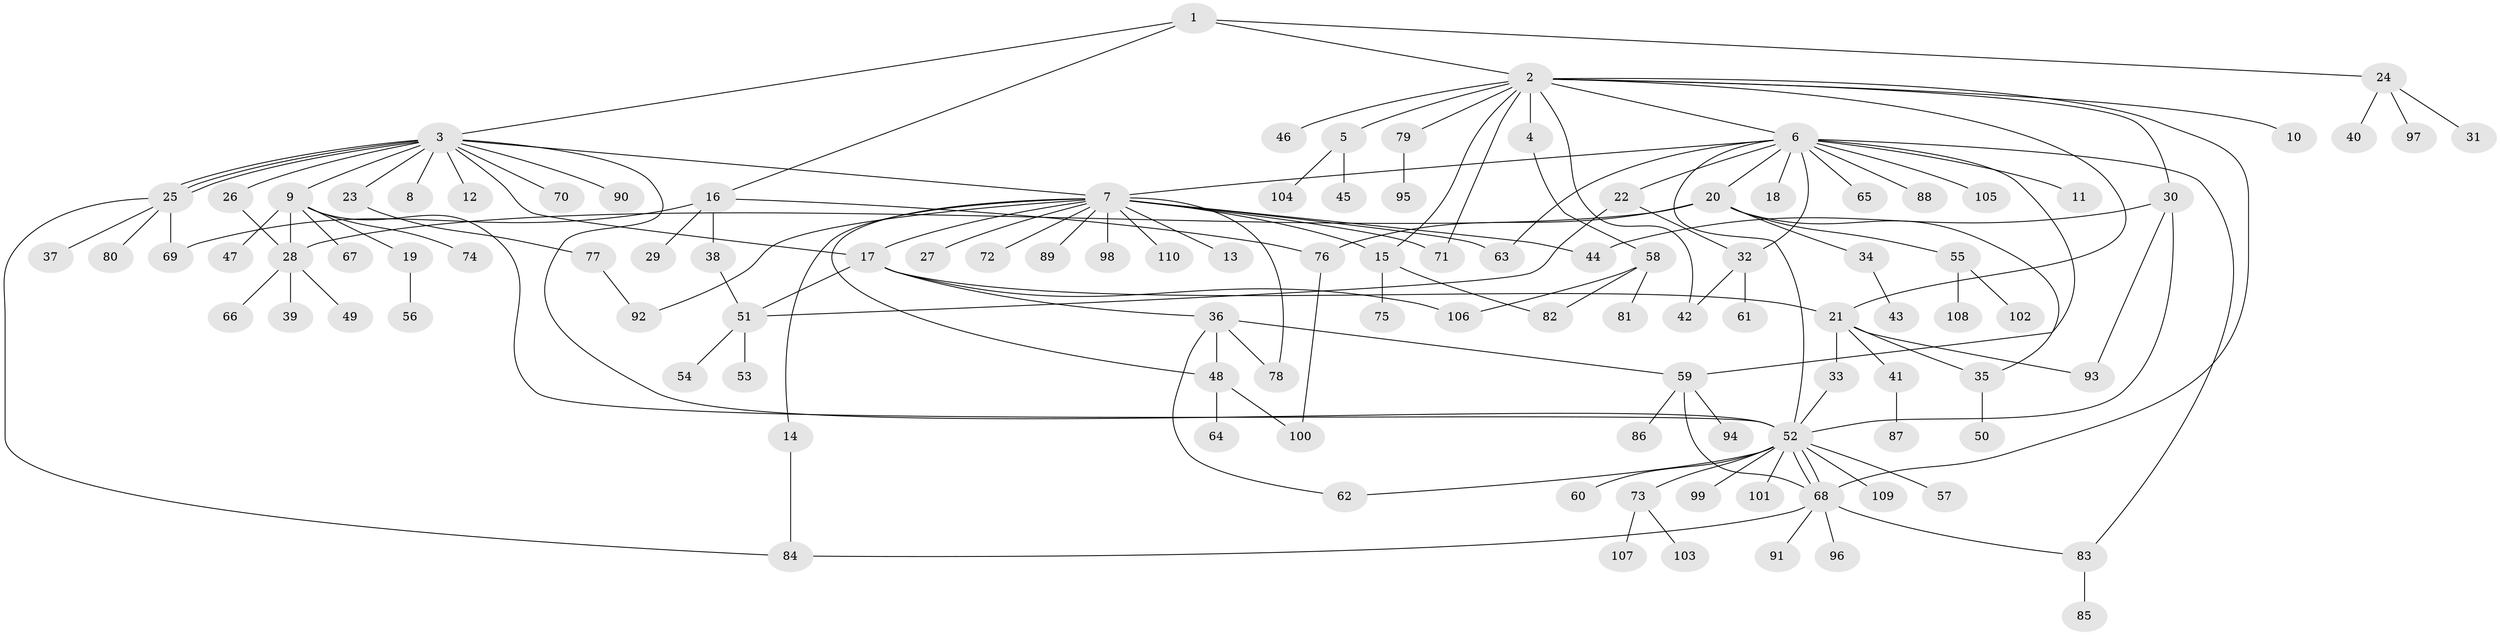 // Generated by graph-tools (version 1.1) at 2025/35/03/09/25 02:35:19]
// undirected, 110 vertices, 146 edges
graph export_dot {
graph [start="1"]
  node [color=gray90,style=filled];
  1;
  2;
  3;
  4;
  5;
  6;
  7;
  8;
  9;
  10;
  11;
  12;
  13;
  14;
  15;
  16;
  17;
  18;
  19;
  20;
  21;
  22;
  23;
  24;
  25;
  26;
  27;
  28;
  29;
  30;
  31;
  32;
  33;
  34;
  35;
  36;
  37;
  38;
  39;
  40;
  41;
  42;
  43;
  44;
  45;
  46;
  47;
  48;
  49;
  50;
  51;
  52;
  53;
  54;
  55;
  56;
  57;
  58;
  59;
  60;
  61;
  62;
  63;
  64;
  65;
  66;
  67;
  68;
  69;
  70;
  71;
  72;
  73;
  74;
  75;
  76;
  77;
  78;
  79;
  80;
  81;
  82;
  83;
  84;
  85;
  86;
  87;
  88;
  89;
  90;
  91;
  92;
  93;
  94;
  95;
  96;
  97;
  98;
  99;
  100;
  101;
  102;
  103;
  104;
  105;
  106;
  107;
  108;
  109;
  110;
  1 -- 2;
  1 -- 3;
  1 -- 16;
  1 -- 24;
  2 -- 4;
  2 -- 5;
  2 -- 6;
  2 -- 10;
  2 -- 15;
  2 -- 21;
  2 -- 30;
  2 -- 42;
  2 -- 46;
  2 -- 68;
  2 -- 71;
  2 -- 79;
  3 -- 7;
  3 -- 8;
  3 -- 9;
  3 -- 12;
  3 -- 17;
  3 -- 23;
  3 -- 25;
  3 -- 25;
  3 -- 25;
  3 -- 26;
  3 -- 52;
  3 -- 70;
  3 -- 90;
  4 -- 58;
  5 -- 45;
  5 -- 104;
  6 -- 7;
  6 -- 11;
  6 -- 18;
  6 -- 20;
  6 -- 22;
  6 -- 32;
  6 -- 52;
  6 -- 59;
  6 -- 63;
  6 -- 65;
  6 -- 83;
  6 -- 88;
  6 -- 105;
  7 -- 13;
  7 -- 14;
  7 -- 15;
  7 -- 17;
  7 -- 27;
  7 -- 44;
  7 -- 48;
  7 -- 63;
  7 -- 71;
  7 -- 72;
  7 -- 78;
  7 -- 89;
  7 -- 92;
  7 -- 98;
  7 -- 110;
  9 -- 19;
  9 -- 28;
  9 -- 47;
  9 -- 52;
  9 -- 67;
  9 -- 74;
  14 -- 84;
  15 -- 75;
  15 -- 82;
  16 -- 29;
  16 -- 38;
  16 -- 69;
  16 -- 76;
  17 -- 21;
  17 -- 36;
  17 -- 51;
  17 -- 106;
  19 -- 56;
  20 -- 28;
  20 -- 34;
  20 -- 35;
  20 -- 55;
  20 -- 76;
  21 -- 33;
  21 -- 35;
  21 -- 41;
  21 -- 93;
  22 -- 32;
  22 -- 51;
  23 -- 77;
  24 -- 31;
  24 -- 40;
  24 -- 97;
  25 -- 37;
  25 -- 69;
  25 -- 80;
  25 -- 84;
  26 -- 28;
  28 -- 39;
  28 -- 49;
  28 -- 66;
  30 -- 44;
  30 -- 52;
  30 -- 93;
  32 -- 42;
  32 -- 61;
  33 -- 52;
  34 -- 43;
  35 -- 50;
  36 -- 48;
  36 -- 59;
  36 -- 62;
  36 -- 78;
  38 -- 51;
  41 -- 87;
  48 -- 64;
  48 -- 100;
  51 -- 53;
  51 -- 54;
  52 -- 57;
  52 -- 60;
  52 -- 62;
  52 -- 68;
  52 -- 68;
  52 -- 73;
  52 -- 99;
  52 -- 101;
  52 -- 109;
  55 -- 102;
  55 -- 108;
  58 -- 81;
  58 -- 82;
  58 -- 106;
  59 -- 68;
  59 -- 86;
  59 -- 94;
  68 -- 83;
  68 -- 84;
  68 -- 91;
  68 -- 96;
  73 -- 103;
  73 -- 107;
  76 -- 100;
  77 -- 92;
  79 -- 95;
  83 -- 85;
}
